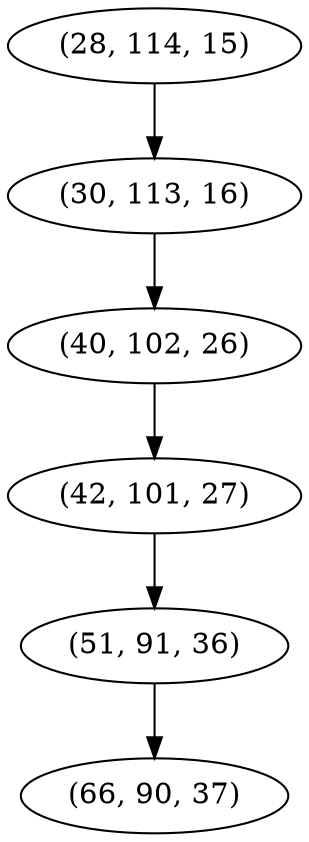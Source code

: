 digraph tree {
    "(28, 114, 15)";
    "(30, 113, 16)";
    "(40, 102, 26)";
    "(42, 101, 27)";
    "(51, 91, 36)";
    "(66, 90, 37)";
    "(28, 114, 15)" -> "(30, 113, 16)";
    "(30, 113, 16)" -> "(40, 102, 26)";
    "(40, 102, 26)" -> "(42, 101, 27)";
    "(42, 101, 27)" -> "(51, 91, 36)";
    "(51, 91, 36)" -> "(66, 90, 37)";
}
